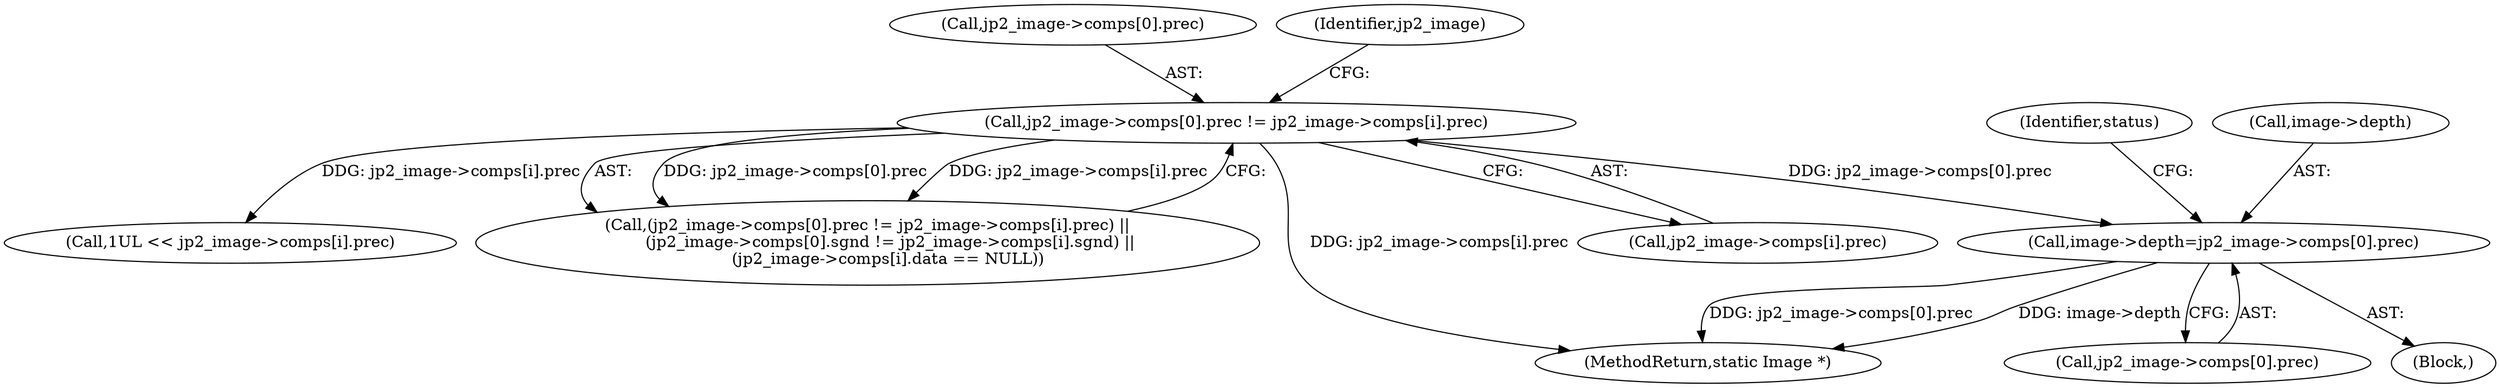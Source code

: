 digraph "0_ImageMagick_b0c5222ce31e8f941fa02ff9c7a040fb2db30dbc@array" {
"1000627" [label="(Call,image->depth=jp2_image->comps[0].prec)"];
"1000556" [label="(Call,jp2_image->comps[0].prec != jp2_image->comps[i].prec)"];
"1000639" [label="(Identifier,status)"];
"1000627" [label="(Call,image->depth=jp2_image->comps[0].prec)"];
"1000556" [label="(Call,jp2_image->comps[0].prec != jp2_image->comps[i].prec)"];
"1000564" [label="(Call,jp2_image->comps[i].prec)"];
"1000827" [label="(Call,1UL << jp2_image->comps[i].prec)"];
"1000108" [label="(Block,)"];
"1000628" [label="(Call,image->depth)"];
"1000555" [label="(Call,(jp2_image->comps[0].prec != jp2_image->comps[i].prec) ||\n         (jp2_image->comps[0].sgnd != jp2_image->comps[i].sgnd) ||\n        (jp2_image->comps[i].data == NULL))"];
"1000557" [label="(Call,jp2_image->comps[0].prec)"];
"1000576" [label="(Identifier,jp2_image)"];
"1001016" [label="(MethodReturn,static Image *)"];
"1000631" [label="(Call,jp2_image->comps[0].prec)"];
"1000627" -> "1000108"  [label="AST: "];
"1000627" -> "1000631"  [label="CFG: "];
"1000628" -> "1000627"  [label="AST: "];
"1000631" -> "1000627"  [label="AST: "];
"1000639" -> "1000627"  [label="CFG: "];
"1000627" -> "1001016"  [label="DDG: jp2_image->comps[0].prec"];
"1000627" -> "1001016"  [label="DDG: image->depth"];
"1000556" -> "1000627"  [label="DDG: jp2_image->comps[0].prec"];
"1000556" -> "1000555"  [label="AST: "];
"1000556" -> "1000564"  [label="CFG: "];
"1000557" -> "1000556"  [label="AST: "];
"1000564" -> "1000556"  [label="AST: "];
"1000576" -> "1000556"  [label="CFG: "];
"1000555" -> "1000556"  [label="CFG: "];
"1000556" -> "1001016"  [label="DDG: jp2_image->comps[i].prec"];
"1000556" -> "1000555"  [label="DDG: jp2_image->comps[0].prec"];
"1000556" -> "1000555"  [label="DDG: jp2_image->comps[i].prec"];
"1000556" -> "1000827"  [label="DDG: jp2_image->comps[i].prec"];
}
